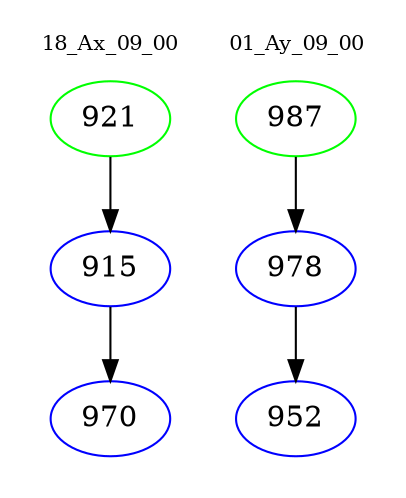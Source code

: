 digraph{
subgraph cluster_0 {
color = white
label = "18_Ax_09_00";
fontsize=10;
T0_921 [label="921", color="green"]
T0_921 -> T0_915 [color="black"]
T0_915 [label="915", color="blue"]
T0_915 -> T0_970 [color="black"]
T0_970 [label="970", color="blue"]
}
subgraph cluster_1 {
color = white
label = "01_Ay_09_00";
fontsize=10;
T1_987 [label="987", color="green"]
T1_987 -> T1_978 [color="black"]
T1_978 [label="978", color="blue"]
T1_978 -> T1_952 [color="black"]
T1_952 [label="952", color="blue"]
}
}
